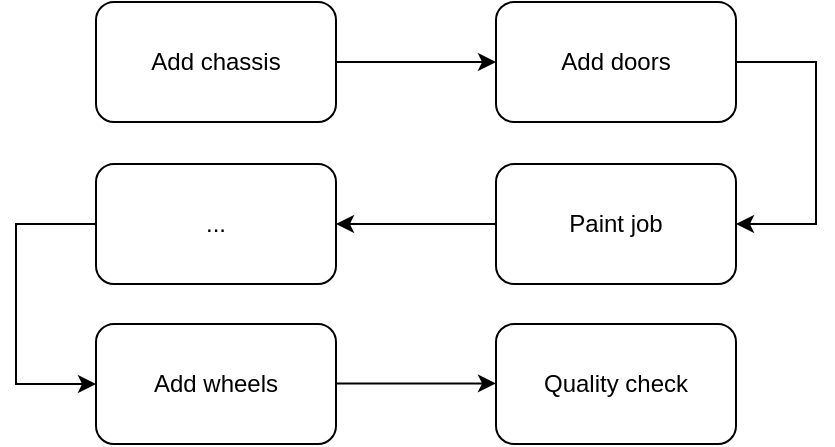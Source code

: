 <mxfile version="21.6.1" type="device">
  <diagram name="Page-1" id="hoF-WD3Eiy3LdpDbwYVI">
    <mxGraphModel dx="796" dy="394" grid="1" gridSize="10" guides="1" tooltips="1" connect="1" arrows="1" fold="1" page="1" pageScale="1" pageWidth="450" pageHeight="300" math="0" shadow="0">
      <root>
        <mxCell id="0" />
        <mxCell id="1" parent="0" />
        <mxCell id="WmdcZIffBxqE-tsJk4wg-2" value="" style="endArrow=classic;html=1;rounded=0;exitX=1;exitY=0.5;exitDx=0;exitDy=0;" edge="1" parent="1" source="WmdcZIffBxqE-tsJk4wg-3" target="WmdcZIffBxqE-tsJk4wg-4">
          <mxGeometry width="50" height="50" relative="1" as="geometry">
            <mxPoint x="215" y="210" as="sourcePoint" />
            <mxPoint x="275" y="200" as="targetPoint" />
          </mxGeometry>
        </mxCell>
        <mxCell id="WmdcZIffBxqE-tsJk4wg-3" value="Add chassis" style="rounded=1;whiteSpace=wrap;html=1;" vertex="1" parent="1">
          <mxGeometry x="65" y="30" width="120" height="60" as="geometry" />
        </mxCell>
        <mxCell id="WmdcZIffBxqE-tsJk4wg-4" value="Add doors" style="rounded=1;whiteSpace=wrap;html=1;" vertex="1" parent="1">
          <mxGeometry x="265" y="30" width="120" height="60" as="geometry" />
        </mxCell>
        <mxCell id="WmdcZIffBxqE-tsJk4wg-6" value="Paint job" style="rounded=1;whiteSpace=wrap;html=1;" vertex="1" parent="1">
          <mxGeometry x="265" y="111" width="120" height="60" as="geometry" />
        </mxCell>
        <mxCell id="WmdcZIffBxqE-tsJk4wg-7" value="" style="endArrow=classic;html=1;rounded=0;exitX=1;exitY=0.5;exitDx=0;exitDy=0;entryX=1;entryY=0.5;entryDx=0;entryDy=0;" edge="1" parent="1" source="WmdcZIffBxqE-tsJk4wg-4" target="WmdcZIffBxqE-tsJk4wg-6">
          <mxGeometry width="50" height="50" relative="1" as="geometry">
            <mxPoint x="255" y="250" as="sourcePoint" />
            <mxPoint x="305" y="200" as="targetPoint" />
            <Array as="points">
              <mxPoint x="425" y="60" />
              <mxPoint x="425" y="141" />
            </Array>
          </mxGeometry>
        </mxCell>
        <mxCell id="WmdcZIffBxqE-tsJk4wg-8" value="..." style="whiteSpace=wrap;html=1;rounded=1;" vertex="1" parent="1">
          <mxGeometry x="65" y="111" width="120" height="60" as="geometry" />
        </mxCell>
        <mxCell id="WmdcZIffBxqE-tsJk4wg-14" value="" style="endArrow=classic;html=1;rounded=0;entryX=1;entryY=0.5;entryDx=0;entryDy=0;exitX=0;exitY=0.5;exitDx=0;exitDy=0;" edge="1" parent="1" source="WmdcZIffBxqE-tsJk4wg-6" target="WmdcZIffBxqE-tsJk4wg-8">
          <mxGeometry width="50" height="50" relative="1" as="geometry">
            <mxPoint x="205" y="256" as="sourcePoint" />
            <mxPoint x="255" y="206" as="targetPoint" />
          </mxGeometry>
        </mxCell>
        <mxCell id="WmdcZIffBxqE-tsJk4wg-16" value="" style="endArrow=classic;html=1;rounded=0;exitX=0;exitY=0.5;exitDx=0;exitDy=0;entryX=0;entryY=0.5;entryDx=0;entryDy=0;" edge="1" parent="1" source="WmdcZIffBxqE-tsJk4wg-8" target="WmdcZIffBxqE-tsJk4wg-18">
          <mxGeometry width="50" height="50" relative="1" as="geometry">
            <mxPoint x="-15" y="136" as="sourcePoint" />
            <mxPoint x="65" y="241" as="targetPoint" />
            <Array as="points">
              <mxPoint x="25" y="141" />
              <mxPoint x="25" y="221" />
            </Array>
          </mxGeometry>
        </mxCell>
        <mxCell id="WmdcZIffBxqE-tsJk4wg-17" value="Quality check" style="rounded=1;whiteSpace=wrap;html=1;" vertex="1" parent="1">
          <mxGeometry x="265" y="191" width="120" height="60" as="geometry" />
        </mxCell>
        <mxCell id="WmdcZIffBxqE-tsJk4wg-18" value="Add wheels" style="whiteSpace=wrap;html=1;rounded=1;" vertex="1" parent="1">
          <mxGeometry x="65" y="191" width="120" height="60" as="geometry" />
        </mxCell>
        <mxCell id="WmdcZIffBxqE-tsJk4wg-19" value="" style="endArrow=classic;html=1;rounded=0;exitX=1;exitY=0.5;exitDx=0;exitDy=0;" edge="1" parent="1">
          <mxGeometry width="50" height="50" relative="1" as="geometry">
            <mxPoint x="185" y="220.69" as="sourcePoint" />
            <mxPoint x="265" y="220.69" as="targetPoint" />
          </mxGeometry>
        </mxCell>
      </root>
    </mxGraphModel>
  </diagram>
</mxfile>

